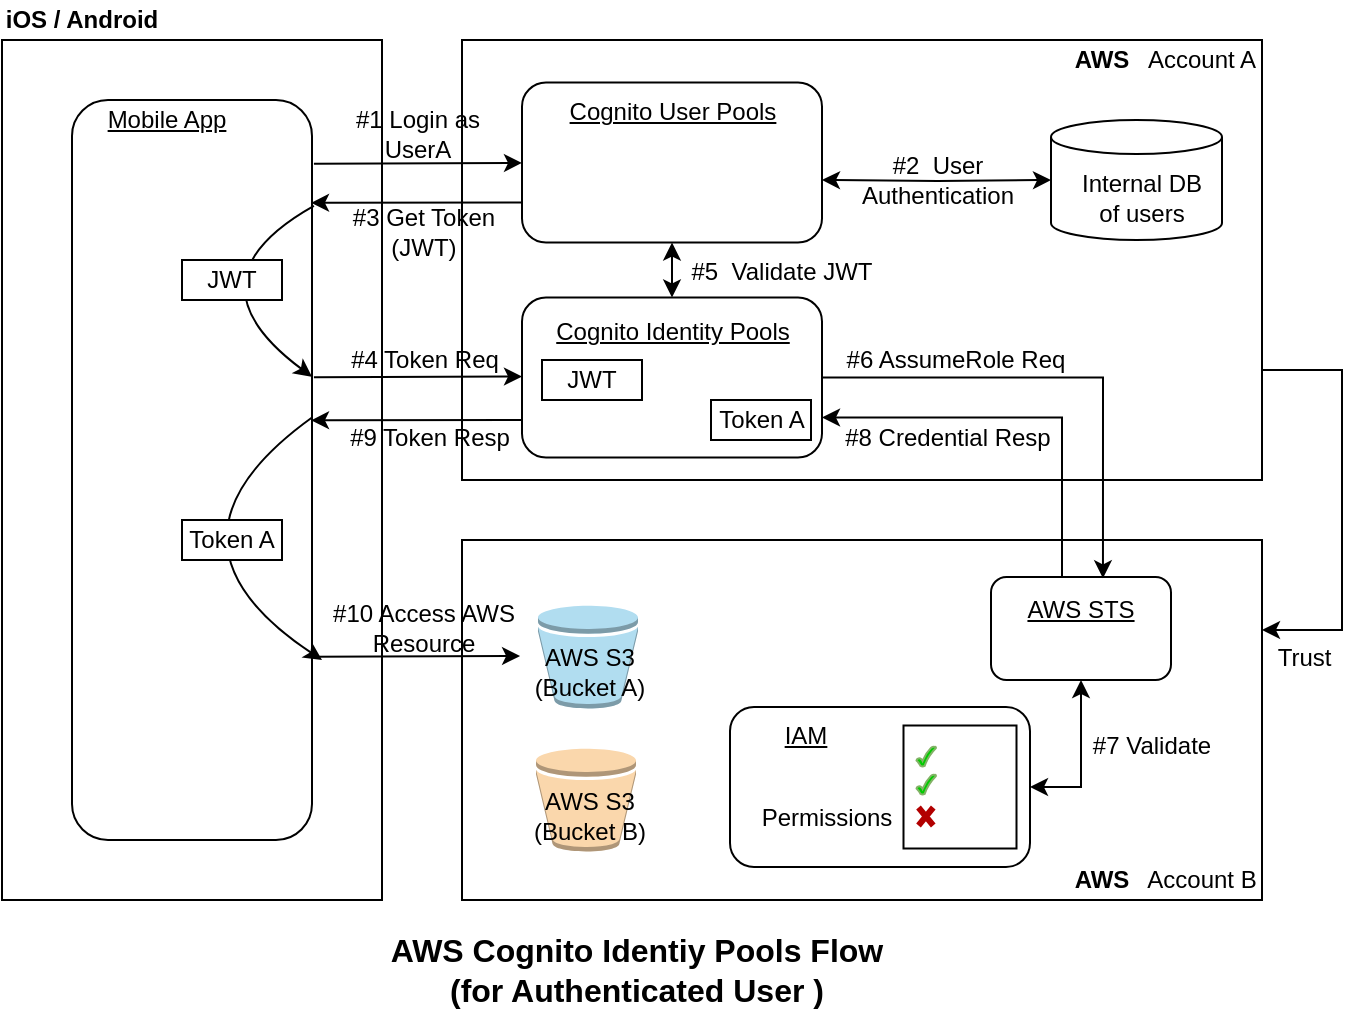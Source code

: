 <mxfile version="20.4.1" type="github"><diagram id="--nqma7Hxtt_wLqLNTel" name="Page-1"><mxGraphModel dx="1422" dy="773" grid="1" gridSize="10" guides="1" tooltips="1" connect="1" arrows="1" fold="1" page="1" pageScale="1" pageWidth="827" pageHeight="1169" math="0" shadow="0"><root><mxCell id="0"/><mxCell id="1" parent="0"/><mxCell id="2p3ya99PdbGUZq53EWPI-1" value="" style="rounded=0;whiteSpace=wrap;html=1;" parent="1" vertex="1"><mxGeometry x="50" y="130" width="190" height="430" as="geometry"/></mxCell><mxCell id="2p3ya99PdbGUZq53EWPI-2" value="" style="rounded=1;whiteSpace=wrap;html=1;" parent="1" vertex="1"><mxGeometry x="85" y="160" width="120" height="370" as="geometry"/></mxCell><mxCell id="2p3ya99PdbGUZq53EWPI-3" value="Mobile App" style="text;html=1;strokeColor=none;fillColor=none;align=center;verticalAlign=middle;whiteSpace=wrap;rounded=0;fontStyle=4" parent="1" vertex="1"><mxGeometry x="95" y="160" width="75" height="20" as="geometry"/></mxCell><mxCell id="2p3ya99PdbGUZq53EWPI-14" value="iOS / Android" style="text;html=1;strokeColor=none;fillColor=none;align=center;verticalAlign=middle;whiteSpace=wrap;rounded=0;fontStyle=1" parent="1" vertex="1"><mxGeometry x="50" y="110" width="80" height="20" as="geometry"/></mxCell><mxCell id="XSkRe8p8Ryk4nutkjoMU-28" style="edgeStyle=orthogonalEdgeStyle;rounded=0;orthogonalLoop=1;jettySize=auto;html=1;exitX=1;exitY=0.75;exitDx=0;exitDy=0;entryX=1;entryY=0.25;entryDx=0;entryDy=0;startArrow=none;startFill=0;" parent="1" source="2p3ya99PdbGUZq53EWPI-17" target="2p3ya99PdbGUZq53EWPI-33" edge="1"><mxGeometry relative="1" as="geometry"><Array as="points"><mxPoint x="720" y="295"/><mxPoint x="720" y="425"/></Array></mxGeometry></mxCell><mxCell id="2p3ya99PdbGUZq53EWPI-17" value="" style="rounded=0;whiteSpace=wrap;html=1;" parent="1" vertex="1"><mxGeometry x="280" y="130" width="400" height="220" as="geometry"/></mxCell><mxCell id="2p3ya99PdbGUZq53EWPI-18" value="AWS" style="text;html=1;strokeColor=none;fillColor=none;align=center;verticalAlign=middle;whiteSpace=wrap;rounded=0;fontStyle=1" parent="1" vertex="1"><mxGeometry x="580" y="130" width="40" height="20" as="geometry"/></mxCell><mxCell id="XSkRe8p8Ryk4nutkjoMU-56" style="edgeStyle=orthogonalEdgeStyle;rounded=0;orthogonalLoop=1;jettySize=auto;html=1;exitX=0.5;exitY=0;exitDx=0;exitDy=0;entryX=0.5;entryY=1;entryDx=0;entryDy=0;startArrow=classic;startFill=1;endArrow=classic;endFill=1;" parent="1" source="2p3ya99PdbGUZq53EWPI-19" target="XSkRe8p8Ryk4nutkjoMU-10" edge="1"><mxGeometry relative="1" as="geometry"/></mxCell><mxCell id="2p3ya99PdbGUZq53EWPI-19" value="" style="rounded=1;whiteSpace=wrap;html=1;" parent="1" vertex="1"><mxGeometry x="310" y="258.75" width="150" height="80" as="geometry"/></mxCell><mxCell id="2p3ya99PdbGUZq53EWPI-23" value="Cognito Identity Pools" style="text;html=1;strokeColor=none;fillColor=none;align=center;verticalAlign=middle;whiteSpace=wrap;rounded=0;fontStyle=4" parent="1" vertex="1"><mxGeometry x="324.5" y="268.75" width="121" height="15" as="geometry"/></mxCell><mxCell id="2p3ya99PdbGUZq53EWPI-33" value="" style="rounded=0;whiteSpace=wrap;html=1;" parent="1" vertex="1"><mxGeometry x="280" y="380" width="400" height="180" as="geometry"/></mxCell><mxCell id="2p3ya99PdbGUZq53EWPI-34" value="AWS" style="text;html=1;strokeColor=none;fillColor=none;align=center;verticalAlign=middle;whiteSpace=wrap;rounded=0;fontStyle=1" parent="1" vertex="1"><mxGeometry x="580" y="540" width="40" height="20" as="geometry"/></mxCell><mxCell id="2p3ya99PdbGUZq53EWPI-42" value="Account A" style="text;html=1;strokeColor=none;fillColor=none;align=center;verticalAlign=middle;whiteSpace=wrap;rounded=0;" parent="1" vertex="1"><mxGeometry x="620" y="130" width="60" height="20" as="geometry"/></mxCell><mxCell id="2p3ya99PdbGUZq53EWPI-97" value="#1 Login as &lt;br&gt;UserA" style="text;html=1;strokeColor=none;fillColor=none;align=center;verticalAlign=middle;whiteSpace=wrap;rounded=0;" parent="1" vertex="1"><mxGeometry x="208" y="160" width="100" height="33.75" as="geometry"/></mxCell><mxCell id="2p3ya99PdbGUZq53EWPI-104" value="&lt;font style=&quot;font-size: 16px;&quot;&gt;AWS Cognito Identiy Pools Flow&lt;br&gt;(for Authenticated User )&lt;br&gt;&lt;/font&gt;" style="text;html=1;strokeColor=none;fillColor=none;align=center;verticalAlign=middle;whiteSpace=wrap;rounded=0;fontStyle=1;strokeWidth=1;" parent="1" vertex="1"><mxGeometry x="204.5" y="570" width="324.5" height="50" as="geometry"/></mxCell><mxCell id="XSkRe8p8Ryk4nutkjoMU-41" style="edgeStyle=orthogonalEdgeStyle;rounded=0;orthogonalLoop=1;jettySize=auto;html=1;entryX=1;entryY=0.75;entryDx=0;entryDy=0;startArrow=none;startFill=0;endArrow=classic;endFill=1;" parent="1" source="XSkRe8p8Ryk4nutkjoMU-5" target="2p3ya99PdbGUZq53EWPI-19" edge="1"><mxGeometry relative="1" as="geometry"><mxPoint x="474.5" y="318.75" as="targetPoint"/><Array as="points"><mxPoint x="580" y="319"/></Array></mxGeometry></mxCell><mxCell id="XSkRe8p8Ryk4nutkjoMU-77" style="edgeStyle=orthogonalEdgeStyle;rounded=0;orthogonalLoop=1;jettySize=auto;html=1;exitX=0.5;exitY=1;exitDx=0;exitDy=0;startArrow=classic;startFill=1;endArrow=classic;endFill=1;entryX=1;entryY=0.5;entryDx=0;entryDy=0;" parent="1" source="XSkRe8p8Ryk4nutkjoMU-5" target="XSkRe8p8Ryk4nutkjoMU-8" edge="1"><mxGeometry relative="1" as="geometry"><Array as="points"><mxPoint x="590" y="504"/></Array></mxGeometry></mxCell><mxCell id="XSkRe8p8Ryk4nutkjoMU-5" value="" style="rounded=1;whiteSpace=wrap;html=1;" parent="1" vertex="1"><mxGeometry x="544.5" y="398.5" width="90" height="51.5" as="geometry"/></mxCell><mxCell id="XSkRe8p8Ryk4nutkjoMU-7" value="AWS STS" style="text;html=1;strokeColor=none;fillColor=none;align=center;verticalAlign=middle;whiteSpace=wrap;rounded=0;fontStyle=4" parent="1" vertex="1"><mxGeometry x="529" y="407.75" width="121" height="15" as="geometry"/></mxCell><mxCell id="XSkRe8p8Ryk4nutkjoMU-8" value="" style="rounded=1;whiteSpace=wrap;html=1;" parent="1" vertex="1"><mxGeometry x="414" y="463.5" width="150" height="80" as="geometry"/></mxCell><mxCell id="XSkRe8p8Ryk4nutkjoMU-9" value="IAM" style="text;html=1;strokeColor=none;fillColor=none;align=center;verticalAlign=middle;whiteSpace=wrap;rounded=0;fontStyle=4" parent="1" vertex="1"><mxGeometry x="418.5" y="470" width="65.5" height="15" as="geometry"/></mxCell><mxCell id="XSkRe8p8Ryk4nutkjoMU-55" style="edgeStyle=orthogonalEdgeStyle;rounded=0;orthogonalLoop=1;jettySize=auto;html=1;entryX=0;entryY=0.5;entryDx=0;entryDy=0;entryPerimeter=0;startArrow=classic;startFill=1;endArrow=classic;endFill=1;" parent="1" target="XSkRe8p8Ryk4nutkjoMU-3" edge="1"><mxGeometry relative="1" as="geometry"><mxPoint x="460" y="200" as="sourcePoint"/></mxGeometry></mxCell><mxCell id="XSkRe8p8Ryk4nutkjoMU-10" value="" style="rounded=1;whiteSpace=wrap;html=1;" parent="1" vertex="1"><mxGeometry x="310" y="151.25" width="150" height="80" as="geometry"/></mxCell><mxCell id="XSkRe8p8Ryk4nutkjoMU-11" value="Cognito User Pools" style="text;html=1;strokeColor=none;fillColor=none;align=center;verticalAlign=middle;whiteSpace=wrap;rounded=0;fontStyle=4" parent="1" vertex="1"><mxGeometry x="324.5" y="158.75" width="121" height="15" as="geometry"/></mxCell><mxCell id="XSkRe8p8Ryk4nutkjoMU-12" value="Account B" style="text;html=1;strokeColor=none;fillColor=none;align=center;verticalAlign=middle;whiteSpace=wrap;rounded=0;" parent="1" vertex="1"><mxGeometry x="620" y="540" width="60" height="20" as="geometry"/></mxCell><mxCell id="XSkRe8p8Ryk4nutkjoMU-3" value="" style="shape=cylinder3;whiteSpace=wrap;html=1;boundedLbl=1;backgroundOutline=1;size=8.5;" parent="1" vertex="1"><mxGeometry x="574.5" y="170" width="85.5" height="60" as="geometry"/></mxCell><mxCell id="XSkRe8p8Ryk4nutkjoMU-16" value="Permissions" style="text;html=1;strokeColor=none;fillColor=none;align=center;verticalAlign=middle;whiteSpace=wrap;rounded=0;" parent="1" vertex="1"><mxGeometry x="424.25" y="504.25" width="76.5" height="30" as="geometry"/></mxCell><mxCell id="XSkRe8p8Ryk4nutkjoMU-22" value="" style="group" parent="1" vertex="1" connectable="0"><mxGeometry x="500.75" y="472.75" width="56.5" height="61.5" as="geometry"/></mxCell><mxCell id="XSkRe8p8Ryk4nutkjoMU-15" value="" style="rounded=0;whiteSpace=wrap;html=1;" parent="XSkRe8p8Ryk4nutkjoMU-22" vertex="1"><mxGeometry width="56.5" height="61.5" as="geometry"/></mxCell><mxCell id="XSkRe8p8Ryk4nutkjoMU-17" value="" style="shape=umlDestroy;whiteSpace=wrap;html=1;strokeWidth=3;fillColor=#e51400;strokeColor=#B20000;fontColor=#ffffff;" parent="XSkRe8p8Ryk4nutkjoMU-22" vertex="1"><mxGeometry x="7.5" y="41" width="7.38" height="9" as="geometry"/></mxCell><mxCell id="XSkRe8p8Ryk4nutkjoMU-19" value="" style="verticalLabelPosition=bottom;verticalAlign=top;html=1;shape=mxgraph.basic.tick;fillColor=#00CC00;strokeColor=#82b366;" parent="XSkRe8p8Ryk4nutkjoMU-22" vertex="1"><mxGeometry x="6.5" y="10.5" width="9.75" height="10" as="geometry"/></mxCell><mxCell id="XSkRe8p8Ryk4nutkjoMU-21" value="" style="verticalLabelPosition=bottom;verticalAlign=top;html=1;shape=mxgraph.basic.tick;fillColor=#00CC00;strokeColor=#82b366;" parent="XSkRe8p8Ryk4nutkjoMU-22" vertex="1"><mxGeometry x="6.5" y="24.5" width="9.75" height="10" as="geometry"/></mxCell><mxCell id="XSkRe8p8Ryk4nutkjoMU-29" value="Trust&amp;nbsp;" style="text;html=1;strokeColor=none;fillColor=none;align=center;verticalAlign=middle;whiteSpace=wrap;rounded=0;" parent="1" vertex="1"><mxGeometry x="672.74" y="428.5" width="60" height="20" as="geometry"/></mxCell><mxCell id="XSkRe8p8Ryk4nutkjoMU-32" value="" style="endArrow=classic;html=1;rounded=0;exitX=1.008;exitY=0.086;exitDx=0;exitDy=0;exitPerimeter=0;" parent="1" source="2p3ya99PdbGUZq53EWPI-2" target="XSkRe8p8Ryk4nutkjoMU-10" edge="1"><mxGeometry width="50" height="50" relative="1" as="geometry"><mxPoint x="390" y="430" as="sourcePoint"/><mxPoint x="440" y="380" as="targetPoint"/></mxGeometry></mxCell><mxCell id="XSkRe8p8Ryk4nutkjoMU-33" value="" style="outlineConnect=0;dashed=0;verticalLabelPosition=bottom;verticalAlign=top;align=center;html=1;shape=mxgraph.aws3.bucket;fillColor=#fad7ac;strokeColor=#b46504;" parent="1" vertex="1"><mxGeometry x="317.01" y="484.25" width="50" height="51.5" as="geometry"/></mxCell><mxCell id="XSkRe8p8Ryk4nutkjoMU-34" value="" style="outlineConnect=0;dashed=0;verticalLabelPosition=bottom;verticalAlign=top;align=center;html=1;shape=mxgraph.aws3.bucket;fillColor=#b1ddf0;strokeColor=#10739e;" parent="1" vertex="1"><mxGeometry x="317.99" y="412.75" width="50" height="51.5" as="geometry"/></mxCell><mxCell id="XSkRe8p8Ryk4nutkjoMU-35" value="AWS S3&lt;br&gt;(Bucket B)" style="text;html=1;strokeColor=none;fillColor=none;align=center;verticalAlign=middle;whiteSpace=wrap;rounded=0;" parent="1" vertex="1"><mxGeometry x="301.02" y="500.75" width="85.99" height="35" as="geometry"/></mxCell><mxCell id="XSkRe8p8Ryk4nutkjoMU-14" value="AWS S3&lt;br&gt;(Bucket A)" style="text;html=1;strokeColor=none;fillColor=none;align=center;verticalAlign=middle;whiteSpace=wrap;rounded=0;" parent="1" vertex="1"><mxGeometry x="301" y="428.5" width="85.99" height="35" as="geometry"/></mxCell><mxCell id="XSkRe8p8Ryk4nutkjoMU-36" value="" style="endArrow=classic;html=1;rounded=0;exitX=0;exitY=0.75;exitDx=0;exitDy=0;entryX=0.996;entryY=0.139;entryDx=0;entryDy=0;entryPerimeter=0;" parent="1" source="XSkRe8p8Ryk4nutkjoMU-10" target="2p3ya99PdbGUZq53EWPI-2" edge="1"><mxGeometry width="50" height="50" relative="1" as="geometry"><mxPoint x="340" y="400" as="sourcePoint"/><mxPoint x="444.04" y="399.669" as="targetPoint"/></mxGeometry></mxCell><mxCell id="XSkRe8p8Ryk4nutkjoMU-38" value="" style="endArrow=classic;html=1;rounded=0;exitX=1.008;exitY=0.086;exitDx=0;exitDy=0;exitPerimeter=0;" parent="1" edge="1"><mxGeometry width="50" height="50" relative="1" as="geometry"><mxPoint x="205.96" y="298.58" as="sourcePoint"/><mxPoint x="310" y="298.249" as="targetPoint"/></mxGeometry></mxCell><mxCell id="XSkRe8p8Ryk4nutkjoMU-39" value="" style="endArrow=classic;html=1;rounded=0;exitX=0;exitY=0.75;exitDx=0;exitDy=0;entryX=0.996;entryY=0.139;entryDx=0;entryDy=0;entryPerimeter=0;" parent="1" edge="1"><mxGeometry width="50" height="50" relative="1" as="geometry"><mxPoint x="310" y="320" as="sourcePoint"/><mxPoint x="204.52" y="320.18" as="targetPoint"/></mxGeometry></mxCell><mxCell id="XSkRe8p8Ryk4nutkjoMU-51" value="#3 Get Token&lt;br&gt;(JWT)" style="text;html=1;strokeColor=none;fillColor=none;align=center;verticalAlign=middle;whiteSpace=wrap;rounded=0;" parent="1" vertex="1"><mxGeometry x="217.5" y="211.25" width="85.5" height="28.75" as="geometry"/></mxCell><mxCell id="XSkRe8p8Ryk4nutkjoMU-31" value="" style="group" parent="1" vertex="1" connectable="0"><mxGeometry x="320" y="290" width="50" height="20" as="geometry"/></mxCell><mxCell id="2p3ya99PdbGUZq53EWPI-40" value="" style="rounded=0;whiteSpace=wrap;html=1;" parent="XSkRe8p8Ryk4nutkjoMU-31" vertex="1"><mxGeometry width="50" height="20" as="geometry"/></mxCell><mxCell id="2p3ya99PdbGUZq53EWPI-41" value="JWT" style="text;html=1;strokeColor=none;fillColor=none;align=center;verticalAlign=middle;whiteSpace=wrap;rounded=0;" parent="XSkRe8p8Ryk4nutkjoMU-31" vertex="1"><mxGeometry width="50" height="20" as="geometry"/></mxCell><mxCell id="XSkRe8p8Ryk4nutkjoMU-53" value="#4 Token Req" style="text;html=1;strokeColor=none;fillColor=none;align=center;verticalAlign=middle;whiteSpace=wrap;rounded=0;" parent="1" vertex="1"><mxGeometry x="217.5" y="280" width="87" height="20" as="geometry"/></mxCell><mxCell id="XSkRe8p8Ryk4nutkjoMU-54" value="Internal DB of users" style="text;html=1;strokeColor=none;fillColor=none;align=center;verticalAlign=middle;whiteSpace=wrap;rounded=0;" parent="1" vertex="1"><mxGeometry x="584.5" y="193.75" width="70" height="30" as="geometry"/></mxCell><mxCell id="XSkRe8p8Ryk4nutkjoMU-57" value="#5&amp;nbsp; Validate JWT" style="text;html=1;strokeColor=none;fillColor=none;align=center;verticalAlign=middle;whiteSpace=wrap;rounded=0;" parent="1" vertex="1"><mxGeometry x="390" y="235.75" width="100" height="20" as="geometry"/></mxCell><mxCell id="XSkRe8p8Ryk4nutkjoMU-58" value="#6 AssumeRole Req" style="text;html=1;strokeColor=none;fillColor=none;align=center;verticalAlign=middle;whiteSpace=wrap;rounded=0;" parent="1" vertex="1"><mxGeometry x="453.5" y="280" width="145.5" height="20" as="geometry"/></mxCell><mxCell id="XSkRe8p8Ryk4nutkjoMU-59" value="#2&amp;nbsp; User Authentication" style="text;html=1;strokeColor=none;fillColor=none;align=center;verticalAlign=middle;whiteSpace=wrap;rounded=0;" parent="1" vertex="1"><mxGeometry x="469.5" y="185" width="95.5" height="30" as="geometry"/></mxCell><mxCell id="XSkRe8p8Ryk4nutkjoMU-60" value="" style="group" parent="1" vertex="1" connectable="0"><mxGeometry x="404.5" y="310" width="50" height="20" as="geometry"/></mxCell><mxCell id="XSkRe8p8Ryk4nutkjoMU-61" value="" style="rounded=0;whiteSpace=wrap;html=1;" parent="XSkRe8p8Ryk4nutkjoMU-60" vertex="1"><mxGeometry width="50" height="20" as="geometry"/></mxCell><mxCell id="XSkRe8p8Ryk4nutkjoMU-62" value="Token A" style="text;html=1;strokeColor=none;fillColor=none;align=center;verticalAlign=middle;whiteSpace=wrap;rounded=0;" parent="XSkRe8p8Ryk4nutkjoMU-60" vertex="1"><mxGeometry width="50" height="20" as="geometry"/></mxCell><mxCell id="XSkRe8p8Ryk4nutkjoMU-63" value="#8 Credential Resp" style="text;html=1;strokeColor=none;fillColor=none;align=center;verticalAlign=middle;whiteSpace=wrap;rounded=0;" parent="1" vertex="1"><mxGeometry x="469.5" y="318.75" width="105.5" height="20" as="geometry"/></mxCell><mxCell id="XSkRe8p8Ryk4nutkjoMU-64" value="#9 Token Resp" style="text;html=1;strokeColor=none;fillColor=none;align=center;verticalAlign=middle;whiteSpace=wrap;rounded=0;" parent="1" vertex="1"><mxGeometry x="215.5" y="318.75" width="95.5" height="20" as="geometry"/></mxCell><mxCell id="XSkRe8p8Ryk4nutkjoMU-65" value="" style="curved=1;endArrow=classic;html=1;rounded=0;entryX=1;entryY=0.374;entryDx=0;entryDy=0;entryPerimeter=0;exitX=1.008;exitY=0.143;exitDx=0;exitDy=0;exitPerimeter=0;" parent="1" source="2p3ya99PdbGUZq53EWPI-2" target="2p3ya99PdbGUZq53EWPI-2" edge="1"><mxGeometry width="50" height="50" relative="1" as="geometry"><mxPoint x="140" y="265" as="sourcePoint"/><mxPoint x="190" y="215" as="targetPoint"/><Array as="points"><mxPoint x="140" y="250"/></Array></mxGeometry></mxCell><mxCell id="XSkRe8p8Ryk4nutkjoMU-66" value="" style="group" parent="1" vertex="1" connectable="0"><mxGeometry x="140" y="240" width="50" height="20" as="geometry"/></mxCell><mxCell id="XSkRe8p8Ryk4nutkjoMU-67" value="" style="rounded=0;whiteSpace=wrap;html=1;" parent="XSkRe8p8Ryk4nutkjoMU-66" vertex="1"><mxGeometry width="50" height="20" as="geometry"/></mxCell><mxCell id="XSkRe8p8Ryk4nutkjoMU-68" value="JWT" style="text;html=1;strokeColor=none;fillColor=none;align=center;verticalAlign=middle;whiteSpace=wrap;rounded=0;" parent="XSkRe8p8Ryk4nutkjoMU-66" vertex="1"><mxGeometry width="50" height="20" as="geometry"/></mxCell><mxCell id="XSkRe8p8Ryk4nutkjoMU-40" style="edgeStyle=orthogonalEdgeStyle;rounded=0;orthogonalLoop=1;jettySize=auto;html=1;exitX=1;exitY=0.5;exitDx=0;exitDy=0;entryX=0.622;entryY=0.013;entryDx=0;entryDy=0;startArrow=none;startFill=0;endArrow=classic;endFill=1;entryPerimeter=0;" parent="1" source="2p3ya99PdbGUZq53EWPI-19" target="XSkRe8p8Ryk4nutkjoMU-5" edge="1"><mxGeometry relative="1" as="geometry"><mxPoint x="474.5" y="298.75" as="sourcePoint"/><Array as="points"><mxPoint x="600" y="299"/></Array></mxGeometry></mxCell><mxCell id="XSkRe8p8Ryk4nutkjoMU-73" value="#7 Validate" style="text;html=1;strokeColor=none;fillColor=none;align=center;verticalAlign=middle;whiteSpace=wrap;rounded=0;" parent="1" vertex="1"><mxGeometry x="590" y="472.75" width="70" height="20" as="geometry"/></mxCell><mxCell id="XSkRe8p8Ryk4nutkjoMU-83" value="" style="endArrow=classic;html=1;rounded=0;exitX=1.008;exitY=0.086;exitDx=0;exitDy=0;exitPerimeter=0;" parent="1" edge="1"><mxGeometry width="50" height="50" relative="1" as="geometry"><mxPoint x="205" y="438.33" as="sourcePoint"/><mxPoint x="309.04" y="437.999" as="targetPoint"/></mxGeometry></mxCell><mxCell id="XSkRe8p8Ryk4nutkjoMU-85" value="" style="curved=1;endArrow=classic;html=1;rounded=0;exitX=1.008;exitY=0.143;exitDx=0;exitDy=0;exitPerimeter=0;" parent="1" edge="1"><mxGeometry width="50" height="50" relative="1" as="geometry"><mxPoint x="205" y="318.75" as="sourcePoint"/><mxPoint x="210" y="440" as="targetPoint"/><Array as="points"><mxPoint x="120" y="380"/></Array></mxGeometry></mxCell><mxCell id="XSkRe8p8Ryk4nutkjoMU-86" value="" style="group" parent="1" vertex="1" connectable="0"><mxGeometry x="140" y="370" width="50" height="20" as="geometry"/></mxCell><mxCell id="XSkRe8p8Ryk4nutkjoMU-87" value="" style="rounded=0;whiteSpace=wrap;html=1;" parent="XSkRe8p8Ryk4nutkjoMU-86" vertex="1"><mxGeometry width="50" height="20" as="geometry"/></mxCell><mxCell id="XSkRe8p8Ryk4nutkjoMU-88" value="Token A" style="text;html=1;strokeColor=none;fillColor=none;align=center;verticalAlign=middle;whiteSpace=wrap;rounded=0;" parent="XSkRe8p8Ryk4nutkjoMU-86" vertex="1"><mxGeometry width="50" height="20" as="geometry"/></mxCell><mxCell id="XSkRe8p8Ryk4nutkjoMU-89" value="#10 Access AWS Resource" style="text;html=1;strokeColor=none;fillColor=none;align=center;verticalAlign=middle;whiteSpace=wrap;rounded=0;" parent="1" vertex="1"><mxGeometry x="213.25" y="407.13" width="95.5" height="34.25" as="geometry"/></mxCell></root></mxGraphModel></diagram></mxfile>